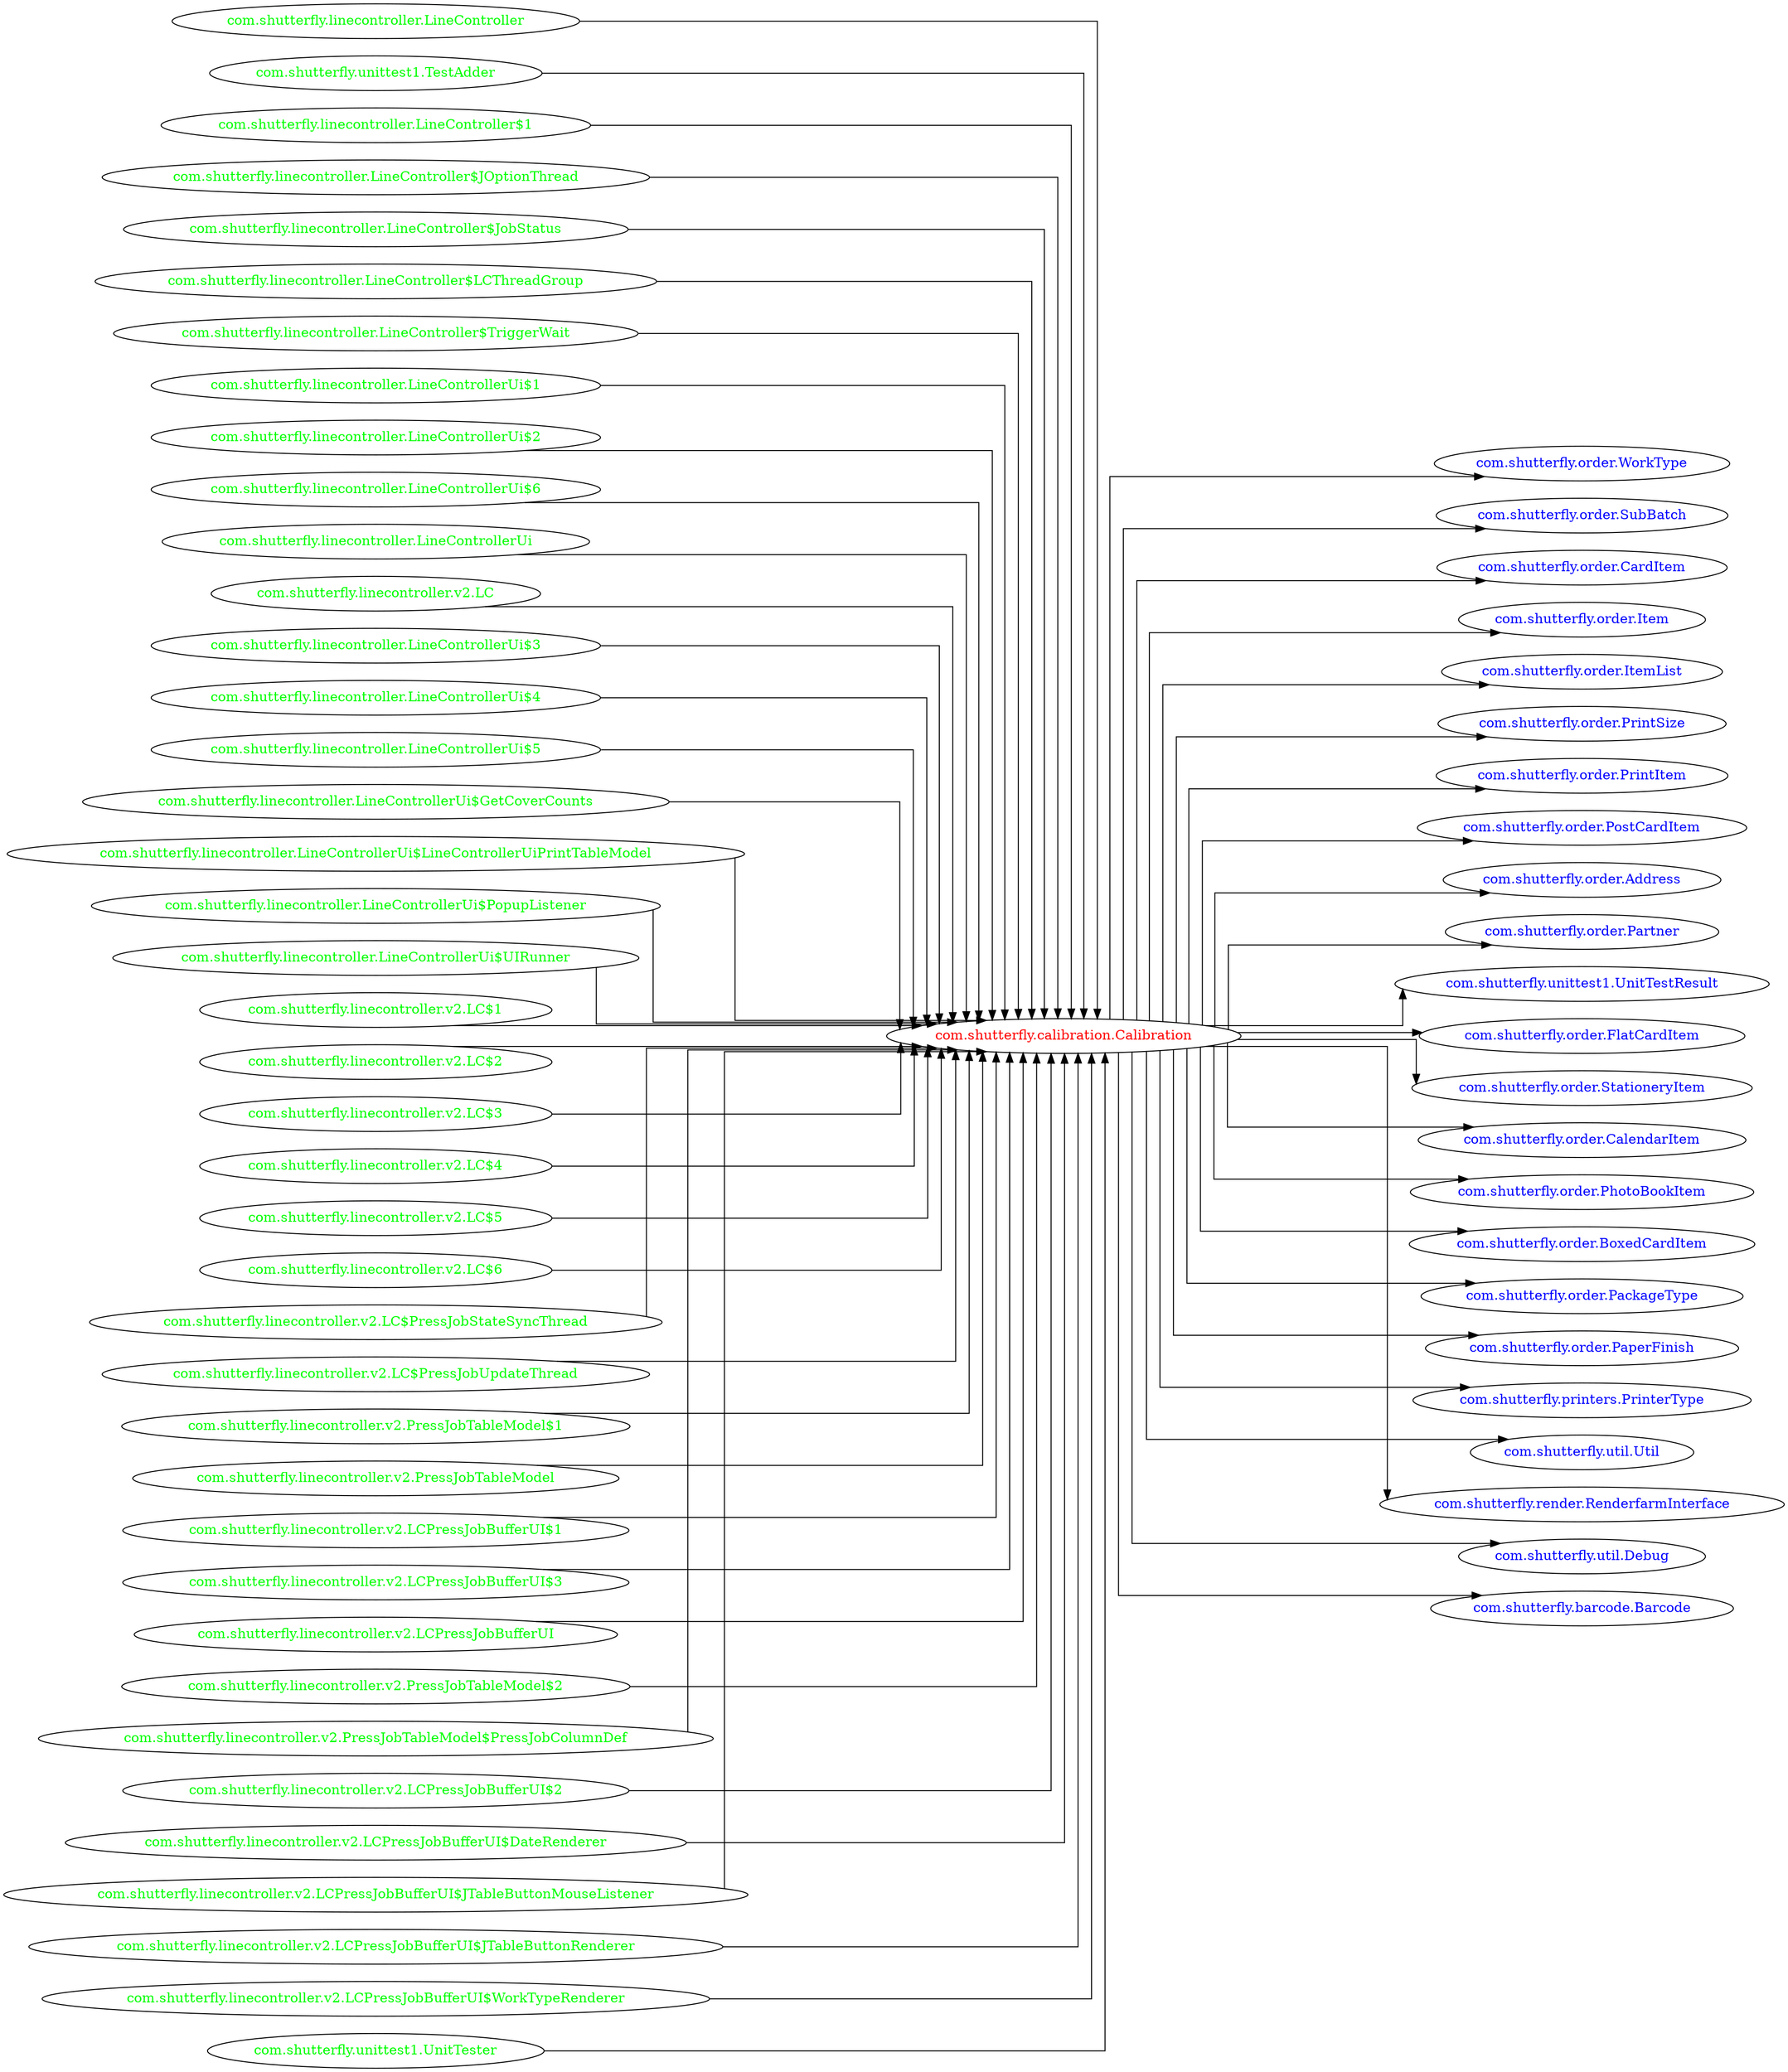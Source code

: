 digraph dependencyGraph {
 concentrate=true;
 ranksep="2.0";
 rankdir="LR"; 
 splines="ortho";
"com.shutterfly.calibration.Calibration" [fontcolor="red"];
"com.shutterfly.order.WorkType" [ fontcolor="blue" ];
"com.shutterfly.calibration.Calibration"->"com.shutterfly.order.WorkType";
"com.shutterfly.order.SubBatch" [ fontcolor="blue" ];
"com.shutterfly.calibration.Calibration"->"com.shutterfly.order.SubBatch";
"com.shutterfly.order.CardItem" [ fontcolor="blue" ];
"com.shutterfly.calibration.Calibration"->"com.shutterfly.order.CardItem";
"com.shutterfly.order.Item" [ fontcolor="blue" ];
"com.shutterfly.calibration.Calibration"->"com.shutterfly.order.Item";
"com.shutterfly.order.ItemList" [ fontcolor="blue" ];
"com.shutterfly.calibration.Calibration"->"com.shutterfly.order.ItemList";
"com.shutterfly.order.PrintSize" [ fontcolor="blue" ];
"com.shutterfly.calibration.Calibration"->"com.shutterfly.order.PrintSize";
"com.shutterfly.order.PrintItem" [ fontcolor="blue" ];
"com.shutterfly.calibration.Calibration"->"com.shutterfly.order.PrintItem";
"com.shutterfly.order.PostCardItem" [ fontcolor="blue" ];
"com.shutterfly.calibration.Calibration"->"com.shutterfly.order.PostCardItem";
"com.shutterfly.order.Address" [ fontcolor="blue" ];
"com.shutterfly.calibration.Calibration"->"com.shutterfly.order.Address";
"com.shutterfly.order.Partner" [ fontcolor="blue" ];
"com.shutterfly.calibration.Calibration"->"com.shutterfly.order.Partner";
"com.shutterfly.unittest1.UnitTestResult" [ fontcolor="blue" ];
"com.shutterfly.calibration.Calibration"->"com.shutterfly.unittest1.UnitTestResult";
"com.shutterfly.order.FlatCardItem" [ fontcolor="blue" ];
"com.shutterfly.calibration.Calibration"->"com.shutterfly.order.FlatCardItem";
"com.shutterfly.order.StationeryItem" [ fontcolor="blue" ];
"com.shutterfly.calibration.Calibration"->"com.shutterfly.order.StationeryItem";
"com.shutterfly.order.CalendarItem" [ fontcolor="blue" ];
"com.shutterfly.calibration.Calibration"->"com.shutterfly.order.CalendarItem";
"com.shutterfly.order.PhotoBookItem" [ fontcolor="blue" ];
"com.shutterfly.calibration.Calibration"->"com.shutterfly.order.PhotoBookItem";
"com.shutterfly.order.BoxedCardItem" [ fontcolor="blue" ];
"com.shutterfly.calibration.Calibration"->"com.shutterfly.order.BoxedCardItem";
"com.shutterfly.order.PackageType" [ fontcolor="blue" ];
"com.shutterfly.calibration.Calibration"->"com.shutterfly.order.PackageType";
"com.shutterfly.order.PaperFinish" [ fontcolor="blue" ];
"com.shutterfly.calibration.Calibration"->"com.shutterfly.order.PaperFinish";
"com.shutterfly.printers.PrinterType" [ fontcolor="blue" ];
"com.shutterfly.calibration.Calibration"->"com.shutterfly.printers.PrinterType";
"com.shutterfly.util.Util" [ fontcolor="blue" ];
"com.shutterfly.calibration.Calibration"->"com.shutterfly.util.Util";
"com.shutterfly.render.RenderfarmInterface" [ fontcolor="blue" ];
"com.shutterfly.calibration.Calibration"->"com.shutterfly.render.RenderfarmInterface";
"com.shutterfly.util.Debug" [ fontcolor="blue" ];
"com.shutterfly.calibration.Calibration"->"com.shutterfly.util.Debug";
"com.shutterfly.barcode.Barcode" [ fontcolor="blue" ];
"com.shutterfly.calibration.Calibration"->"com.shutterfly.barcode.Barcode";
"com.shutterfly.linecontroller.LineController" [ fontcolor="green" ];
"com.shutterfly.linecontroller.LineController"->"com.shutterfly.calibration.Calibration";
"com.shutterfly.unittest1.TestAdder" [ fontcolor="green" ];
"com.shutterfly.unittest1.TestAdder"->"com.shutterfly.calibration.Calibration";
"com.shutterfly.linecontroller.LineController$1" [ fontcolor="green" ];
"com.shutterfly.linecontroller.LineController$1"->"com.shutterfly.calibration.Calibration";
"com.shutterfly.linecontroller.LineController$JOptionThread" [ fontcolor="green" ];
"com.shutterfly.linecontroller.LineController$JOptionThread"->"com.shutterfly.calibration.Calibration";
"com.shutterfly.linecontroller.LineController$JobStatus" [ fontcolor="green" ];
"com.shutterfly.linecontroller.LineController$JobStatus"->"com.shutterfly.calibration.Calibration";
"com.shutterfly.linecontroller.LineController$LCThreadGroup" [ fontcolor="green" ];
"com.shutterfly.linecontroller.LineController$LCThreadGroup"->"com.shutterfly.calibration.Calibration";
"com.shutterfly.linecontroller.LineController$TriggerWait" [ fontcolor="green" ];
"com.shutterfly.linecontroller.LineController$TriggerWait"->"com.shutterfly.calibration.Calibration";
"com.shutterfly.linecontroller.LineControllerUi$1" [ fontcolor="green" ];
"com.shutterfly.linecontroller.LineControllerUi$1"->"com.shutterfly.calibration.Calibration";
"com.shutterfly.linecontroller.LineControllerUi$2" [ fontcolor="green" ];
"com.shutterfly.linecontroller.LineControllerUi$2"->"com.shutterfly.calibration.Calibration";
"com.shutterfly.linecontroller.LineControllerUi$6" [ fontcolor="green" ];
"com.shutterfly.linecontroller.LineControllerUi$6"->"com.shutterfly.calibration.Calibration";
"com.shutterfly.linecontroller.LineControllerUi" [ fontcolor="green" ];
"com.shutterfly.linecontroller.LineControllerUi"->"com.shutterfly.calibration.Calibration";
"com.shutterfly.linecontroller.v2.LC" [ fontcolor="green" ];
"com.shutterfly.linecontroller.v2.LC"->"com.shutterfly.calibration.Calibration";
"com.shutterfly.linecontroller.LineControllerUi$3" [ fontcolor="green" ];
"com.shutterfly.linecontroller.LineControllerUi$3"->"com.shutterfly.calibration.Calibration";
"com.shutterfly.linecontroller.LineControllerUi$4" [ fontcolor="green" ];
"com.shutterfly.linecontroller.LineControllerUi$4"->"com.shutterfly.calibration.Calibration";
"com.shutterfly.linecontroller.LineControllerUi$5" [ fontcolor="green" ];
"com.shutterfly.linecontroller.LineControllerUi$5"->"com.shutterfly.calibration.Calibration";
"com.shutterfly.linecontroller.LineControllerUi$GetCoverCounts" [ fontcolor="green" ];
"com.shutterfly.linecontroller.LineControllerUi$GetCoverCounts"->"com.shutterfly.calibration.Calibration";
"com.shutterfly.linecontroller.LineControllerUi$LineControllerUiPrintTableModel" [ fontcolor="green" ];
"com.shutterfly.linecontroller.LineControllerUi$LineControllerUiPrintTableModel"->"com.shutterfly.calibration.Calibration";
"com.shutterfly.linecontroller.LineControllerUi$PopupListener" [ fontcolor="green" ];
"com.shutterfly.linecontroller.LineControllerUi$PopupListener"->"com.shutterfly.calibration.Calibration";
"com.shutterfly.linecontroller.LineControllerUi$UIRunner" [ fontcolor="green" ];
"com.shutterfly.linecontroller.LineControllerUi$UIRunner"->"com.shutterfly.calibration.Calibration";
"com.shutterfly.linecontroller.v2.LC$1" [ fontcolor="green" ];
"com.shutterfly.linecontroller.v2.LC$1"->"com.shutterfly.calibration.Calibration";
"com.shutterfly.linecontroller.v2.LC$2" [ fontcolor="green" ];
"com.shutterfly.linecontroller.v2.LC$2"->"com.shutterfly.calibration.Calibration";
"com.shutterfly.linecontroller.v2.LC$3" [ fontcolor="green" ];
"com.shutterfly.linecontroller.v2.LC$3"->"com.shutterfly.calibration.Calibration";
"com.shutterfly.linecontroller.v2.LC$4" [ fontcolor="green" ];
"com.shutterfly.linecontroller.v2.LC$4"->"com.shutterfly.calibration.Calibration";
"com.shutterfly.linecontroller.v2.LC$5" [ fontcolor="green" ];
"com.shutterfly.linecontroller.v2.LC$5"->"com.shutterfly.calibration.Calibration";
"com.shutterfly.linecontroller.v2.LC$6" [ fontcolor="green" ];
"com.shutterfly.linecontroller.v2.LC$6"->"com.shutterfly.calibration.Calibration";
"com.shutterfly.linecontroller.v2.LC$PressJobStateSyncThread" [ fontcolor="green" ];
"com.shutterfly.linecontroller.v2.LC$PressJobStateSyncThread"->"com.shutterfly.calibration.Calibration";
"com.shutterfly.linecontroller.v2.LC$PressJobUpdateThread" [ fontcolor="green" ];
"com.shutterfly.linecontroller.v2.LC$PressJobUpdateThread"->"com.shutterfly.calibration.Calibration";
"com.shutterfly.linecontroller.v2.PressJobTableModel$1" [ fontcolor="green" ];
"com.shutterfly.linecontroller.v2.PressJobTableModel$1"->"com.shutterfly.calibration.Calibration";
"com.shutterfly.linecontroller.v2.PressJobTableModel" [ fontcolor="green" ];
"com.shutterfly.linecontroller.v2.PressJobTableModel"->"com.shutterfly.calibration.Calibration";
"com.shutterfly.linecontroller.v2.LCPressJobBufferUI$1" [ fontcolor="green" ];
"com.shutterfly.linecontroller.v2.LCPressJobBufferUI$1"->"com.shutterfly.calibration.Calibration";
"com.shutterfly.linecontroller.v2.LCPressJobBufferUI$3" [ fontcolor="green" ];
"com.shutterfly.linecontroller.v2.LCPressJobBufferUI$3"->"com.shutterfly.calibration.Calibration";
"com.shutterfly.linecontroller.v2.LCPressJobBufferUI" [ fontcolor="green" ];
"com.shutterfly.linecontroller.v2.LCPressJobBufferUI"->"com.shutterfly.calibration.Calibration";
"com.shutterfly.linecontroller.v2.PressJobTableModel$2" [ fontcolor="green" ];
"com.shutterfly.linecontroller.v2.PressJobTableModel$2"->"com.shutterfly.calibration.Calibration";
"com.shutterfly.linecontroller.v2.PressJobTableModel$PressJobColumnDef" [ fontcolor="green" ];
"com.shutterfly.linecontroller.v2.PressJobTableModel$PressJobColumnDef"->"com.shutterfly.calibration.Calibration";
"com.shutterfly.linecontroller.v2.LCPressJobBufferUI$2" [ fontcolor="green" ];
"com.shutterfly.linecontroller.v2.LCPressJobBufferUI$2"->"com.shutterfly.calibration.Calibration";
"com.shutterfly.linecontroller.v2.LCPressJobBufferUI$DateRenderer" [ fontcolor="green" ];
"com.shutterfly.linecontroller.v2.LCPressJobBufferUI$DateRenderer"->"com.shutterfly.calibration.Calibration";
"com.shutterfly.linecontroller.v2.LCPressJobBufferUI$JTableButtonMouseListener" [ fontcolor="green" ];
"com.shutterfly.linecontroller.v2.LCPressJobBufferUI$JTableButtonMouseListener"->"com.shutterfly.calibration.Calibration";
"com.shutterfly.linecontroller.v2.LCPressJobBufferUI$JTableButtonRenderer" [ fontcolor="green" ];
"com.shutterfly.linecontroller.v2.LCPressJobBufferUI$JTableButtonRenderer"->"com.shutterfly.calibration.Calibration";
"com.shutterfly.linecontroller.v2.LCPressJobBufferUI$WorkTypeRenderer" [ fontcolor="green" ];
"com.shutterfly.linecontroller.v2.LCPressJobBufferUI$WorkTypeRenderer"->"com.shutterfly.calibration.Calibration";
"com.shutterfly.unittest1.UnitTester" [ fontcolor="green" ];
"com.shutterfly.unittest1.UnitTester"->"com.shutterfly.calibration.Calibration";
}